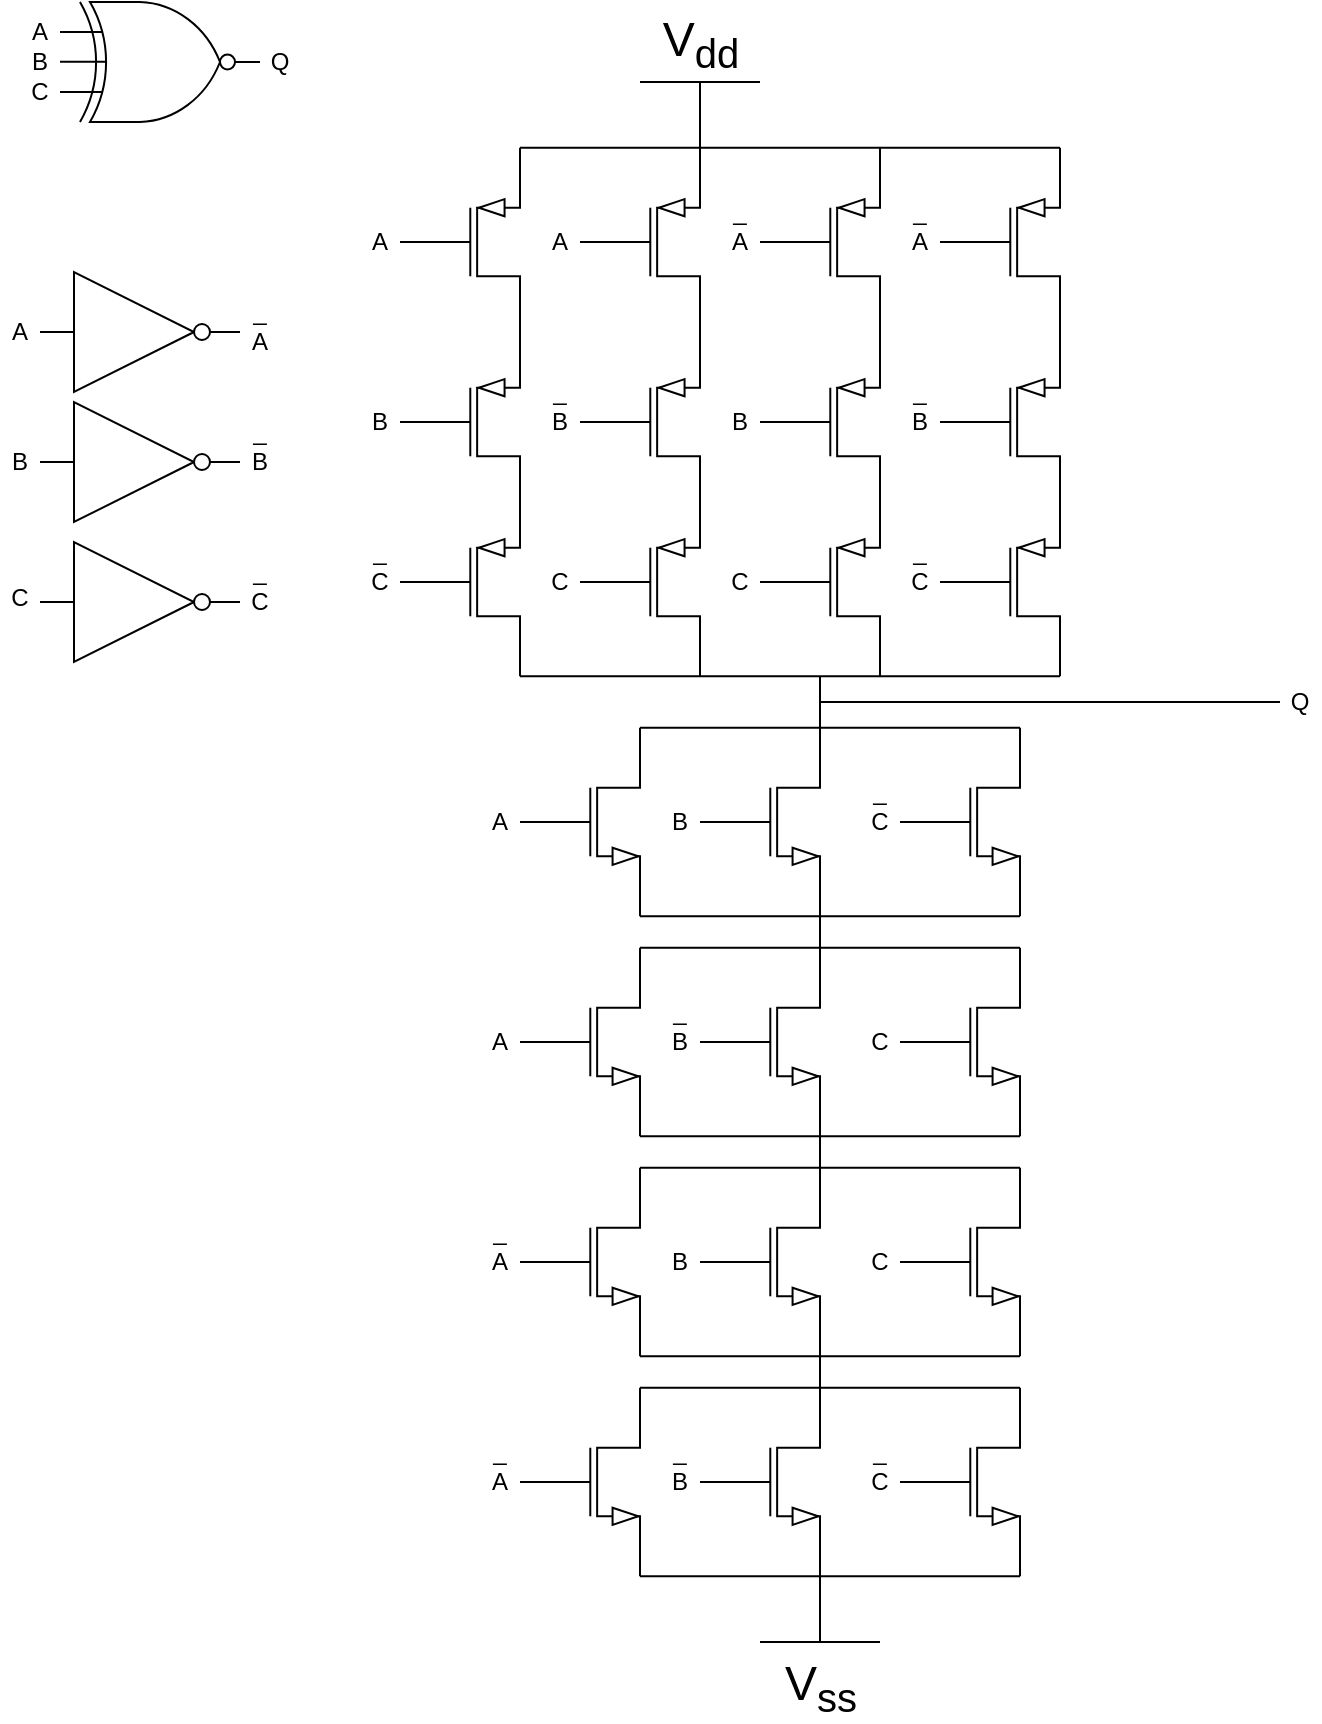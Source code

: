 <mxfile>
    <diagram id="k14P6phhwcBVU1g4eKgH" name="Page-1">
        <mxGraphModel dx="1866" dy="1058" grid="1" gridSize="10" guides="1" tooltips="1" connect="1" arrows="1" fold="1" page="1" pageScale="1" pageWidth="850" pageHeight="1100" math="0" shadow="0">
            <root>
                <mxCell id="0"/>
                <mxCell id="1" parent="0"/>
                <mxCell id="5" value="" style="group;movable=1;resizable=1;rotatable=1;deletable=1;editable=1;connectable=1;" vertex="1" connectable="0" parent="1">
                    <mxGeometry x="30" y="10" width="100" height="60" as="geometry"/>
                </mxCell>
                <mxCell id="4" value="" style="endArrow=none;html=1;" edge="1" parent="5">
                    <mxGeometry width="50" height="50" relative="1" as="geometry">
                        <mxPoint y="29.89" as="sourcePoint"/>
                        <mxPoint x="30" y="29.89" as="targetPoint"/>
                    </mxGeometry>
                </mxCell>
                <mxCell id="2" value="" style="verticalLabelPosition=bottom;shadow=0;dashed=0;align=center;html=1;verticalAlign=top;shape=mxgraph.electrical.logic_gates.logic_gate;operation=xor;negating=1;negSize=0.15;" vertex="1" parent="5">
                    <mxGeometry width="100" height="60" as="geometry"/>
                </mxCell>
                <mxCell id="58" style="edgeStyle=none;html=1;exitX=1;exitY=0;exitDx=0;exitDy=0;exitPerimeter=0;entryX=1;entryY=0;entryDx=0;entryDy=0;entryPerimeter=0;endArrow=none;endFill=0;" edge="1" parent="1" source="7" target="54">
                    <mxGeometry relative="1" as="geometry"/>
                </mxCell>
                <mxCell id="7" value="" style="verticalLabelPosition=bottom;shadow=0;dashed=0;align=center;html=1;verticalAlign=top;shape=mxgraph.electrical.transistors.pmos;pointerEvents=1;" vertex="1" parent="1">
                    <mxGeometry x="200" y="80" width="60" height="100" as="geometry"/>
                </mxCell>
                <mxCell id="11" style="edgeStyle=none;html=1;exitX=1;exitY=0;exitDx=0;exitDy=0;exitPerimeter=0;entryX=1;entryY=0;entryDx=0;entryDy=0;entryPerimeter=0;endArrow=none;endFill=0;" edge="1" parent="1" source="8" target="10">
                    <mxGeometry relative="1" as="geometry"/>
                </mxCell>
                <mxCell id="12" style="edgeStyle=none;html=1;exitX=1;exitY=1;exitDx=0;exitDy=0;exitPerimeter=0;entryX=1;entryY=1;entryDx=0;entryDy=0;entryPerimeter=0;endArrow=none;endFill=0;" edge="1" parent="1" source="8" target="10">
                    <mxGeometry relative="1" as="geometry"/>
                </mxCell>
                <mxCell id="8" value="" style="verticalLabelPosition=bottom;shadow=0;dashed=0;align=center;html=1;verticalAlign=top;shape=mxgraph.electrical.transistors.nmos;pointerEvents=1;" vertex="1" parent="1">
                    <mxGeometry x="260" y="370" width="60" height="100" as="geometry"/>
                </mxCell>
                <mxCell id="60" style="edgeStyle=none;html=1;exitX=1;exitY=0;exitDx=0;exitDy=0;exitPerimeter=0;endArrow=none;endFill=0;" edge="1" parent="1" source="9" target="53">
                    <mxGeometry relative="1" as="geometry"/>
                </mxCell>
                <mxCell id="9" value="" style="verticalLabelPosition=bottom;shadow=0;dashed=0;align=center;html=1;verticalAlign=top;shape=mxgraph.electrical.transistors.nmos;pointerEvents=1;" vertex="1" parent="1">
                    <mxGeometry x="350" y="370" width="60" height="100" as="geometry"/>
                </mxCell>
                <mxCell id="10" value="" style="verticalLabelPosition=bottom;shadow=0;dashed=0;align=center;html=1;verticalAlign=top;shape=mxgraph.electrical.transistors.nmos;pointerEvents=1;" vertex="1" parent="1">
                    <mxGeometry x="450" y="370" width="60" height="100" as="geometry"/>
                </mxCell>
                <mxCell id="18" style="edgeStyle=none;html=1;exitX=1;exitY=0;exitDx=0;exitDy=0;exitPerimeter=0;entryX=1;entryY=0;entryDx=0;entryDy=0;entryPerimeter=0;endArrow=none;endFill=0;" edge="1" parent="1" source="20" target="22">
                    <mxGeometry relative="1" as="geometry"/>
                </mxCell>
                <mxCell id="19" style="edgeStyle=none;html=1;exitX=1;exitY=1;exitDx=0;exitDy=0;exitPerimeter=0;entryX=1;entryY=1;entryDx=0;entryDy=0;entryPerimeter=0;endArrow=none;endFill=0;" edge="1" parent="1" source="20" target="22">
                    <mxGeometry relative="1" as="geometry"/>
                </mxCell>
                <mxCell id="20" value="" style="verticalLabelPosition=bottom;shadow=0;dashed=0;align=center;html=1;verticalAlign=top;shape=mxgraph.electrical.transistors.nmos;pointerEvents=1;" vertex="1" parent="1">
                    <mxGeometry x="260" y="480" width="60" height="100" as="geometry"/>
                </mxCell>
                <mxCell id="45" style="edgeStyle=none;html=1;exitX=1;exitY=0;exitDx=0;exitDy=0;exitPerimeter=0;entryX=1;entryY=1;entryDx=0;entryDy=0;entryPerimeter=0;endArrow=none;endFill=0;" edge="1" parent="1" source="21" target="9">
                    <mxGeometry relative="1" as="geometry"/>
                </mxCell>
                <mxCell id="21" value="" style="verticalLabelPosition=bottom;shadow=0;dashed=0;align=center;html=1;verticalAlign=top;shape=mxgraph.electrical.transistors.nmos;pointerEvents=1;" vertex="1" parent="1">
                    <mxGeometry x="350" y="480" width="60" height="100" as="geometry"/>
                </mxCell>
                <mxCell id="22" value="" style="verticalLabelPosition=bottom;shadow=0;dashed=0;align=center;html=1;verticalAlign=top;shape=mxgraph.electrical.transistors.nmos;pointerEvents=1;" vertex="1" parent="1">
                    <mxGeometry x="450" y="480" width="60" height="100" as="geometry"/>
                </mxCell>
                <mxCell id="33" style="edgeStyle=none;html=1;exitX=1;exitY=0;exitDx=0;exitDy=0;exitPerimeter=0;entryX=1;entryY=0;entryDx=0;entryDy=0;entryPerimeter=0;endArrow=none;endFill=0;" edge="1" parent="1" source="35" target="37">
                    <mxGeometry relative="1" as="geometry"/>
                </mxCell>
                <mxCell id="34" style="edgeStyle=none;html=1;exitX=1;exitY=1;exitDx=0;exitDy=0;exitPerimeter=0;entryX=1;entryY=1;entryDx=0;entryDy=0;entryPerimeter=0;endArrow=none;endFill=0;" edge="1" parent="1" source="35" target="37">
                    <mxGeometry relative="1" as="geometry"/>
                </mxCell>
                <mxCell id="35" value="" style="verticalLabelPosition=bottom;shadow=0;dashed=0;align=center;html=1;verticalAlign=top;shape=mxgraph.electrical.transistors.nmos;pointerEvents=1;" vertex="1" parent="1">
                    <mxGeometry x="260" y="590" width="60" height="100" as="geometry"/>
                </mxCell>
                <mxCell id="44" style="edgeStyle=none;html=1;exitX=1;exitY=0;exitDx=0;exitDy=0;exitPerimeter=0;entryX=1;entryY=1;entryDx=0;entryDy=0;entryPerimeter=0;endArrow=none;endFill=0;" edge="1" parent="1" source="36" target="21">
                    <mxGeometry relative="1" as="geometry"/>
                </mxCell>
                <mxCell id="36" value="" style="verticalLabelPosition=bottom;shadow=0;dashed=0;align=center;html=1;verticalAlign=top;shape=mxgraph.electrical.transistors.nmos;pointerEvents=1;" vertex="1" parent="1">
                    <mxGeometry x="350" y="590" width="60" height="100" as="geometry"/>
                </mxCell>
                <mxCell id="37" value="" style="verticalLabelPosition=bottom;shadow=0;dashed=0;align=center;html=1;verticalAlign=top;shape=mxgraph.electrical.transistors.nmos;pointerEvents=1;" vertex="1" parent="1">
                    <mxGeometry x="450" y="590" width="60" height="100" as="geometry"/>
                </mxCell>
                <mxCell id="38" style="edgeStyle=none;html=1;exitX=1;exitY=0;exitDx=0;exitDy=0;exitPerimeter=0;entryX=1;entryY=0;entryDx=0;entryDy=0;entryPerimeter=0;endArrow=none;endFill=0;" edge="1" parent="1" source="40" target="42">
                    <mxGeometry relative="1" as="geometry"/>
                </mxCell>
                <mxCell id="39" style="edgeStyle=none;html=1;exitX=1;exitY=1;exitDx=0;exitDy=0;exitPerimeter=0;entryX=1;entryY=1;entryDx=0;entryDy=0;entryPerimeter=0;endArrow=none;endFill=0;" edge="1" parent="1" source="40" target="42">
                    <mxGeometry relative="1" as="geometry"/>
                </mxCell>
                <mxCell id="40" value="" style="verticalLabelPosition=bottom;shadow=0;dashed=0;align=center;html=1;verticalAlign=top;shape=mxgraph.electrical.transistors.nmos;pointerEvents=1;" vertex="1" parent="1">
                    <mxGeometry x="260" y="700" width="60" height="100" as="geometry"/>
                </mxCell>
                <mxCell id="43" style="edgeStyle=none;html=1;exitX=1;exitY=0;exitDx=0;exitDy=0;exitPerimeter=0;entryX=1;entryY=1;entryDx=0;entryDy=0;entryPerimeter=0;endArrow=none;endFill=0;" edge="1" parent="1" source="41" target="36">
                    <mxGeometry relative="1" as="geometry"/>
                </mxCell>
                <mxCell id="41" value="" style="verticalLabelPosition=bottom;shadow=0;dashed=0;align=center;html=1;verticalAlign=top;shape=mxgraph.electrical.transistors.nmos;pointerEvents=1;" vertex="1" parent="1">
                    <mxGeometry x="350" y="700" width="60" height="100" as="geometry"/>
                </mxCell>
                <mxCell id="42" value="" style="verticalLabelPosition=bottom;shadow=0;dashed=0;align=center;html=1;verticalAlign=top;shape=mxgraph.electrical.transistors.nmos;pointerEvents=1;" vertex="1" parent="1">
                    <mxGeometry x="450" y="700" width="60" height="100" as="geometry"/>
                </mxCell>
                <mxCell id="46" value="" style="verticalLabelPosition=bottom;shadow=0;dashed=0;align=center;html=1;verticalAlign=top;shape=mxgraph.electrical.transistors.pmos;pointerEvents=1;" vertex="1" parent="1">
                    <mxGeometry x="200" y="170" width="60" height="100" as="geometry"/>
                </mxCell>
                <mxCell id="57" style="edgeStyle=none;html=1;exitX=1;exitY=1;exitDx=0;exitDy=0;exitPerimeter=0;entryX=1;entryY=1;entryDx=0;entryDy=0;entryPerimeter=0;endArrow=none;endFill=0;" edge="1" parent="1" source="47" target="56">
                    <mxGeometry relative="1" as="geometry"/>
                </mxCell>
                <mxCell id="47" value="" style="verticalLabelPosition=bottom;shadow=0;dashed=0;align=center;html=1;verticalAlign=top;shape=mxgraph.electrical.transistors.pmos;pointerEvents=1;" vertex="1" parent="1">
                    <mxGeometry x="200" y="250" width="60" height="100" as="geometry"/>
                </mxCell>
                <mxCell id="48" value="" style="verticalLabelPosition=bottom;shadow=0;dashed=0;align=center;html=1;verticalAlign=top;shape=mxgraph.electrical.transistors.pmos;pointerEvents=1;" vertex="1" parent="1">
                    <mxGeometry x="290" y="80" width="60" height="100" as="geometry"/>
                </mxCell>
                <mxCell id="49" value="" style="verticalLabelPosition=bottom;shadow=0;dashed=0;align=center;html=1;verticalAlign=top;shape=mxgraph.electrical.transistors.pmos;pointerEvents=1;" vertex="1" parent="1">
                    <mxGeometry x="290" y="170" width="60" height="100" as="geometry"/>
                </mxCell>
                <mxCell id="50" value="" style="verticalLabelPosition=bottom;shadow=0;dashed=0;align=center;html=1;verticalAlign=top;shape=mxgraph.electrical.transistors.pmos;pointerEvents=1;" vertex="1" parent="1">
                    <mxGeometry x="290" y="250" width="60" height="100" as="geometry"/>
                </mxCell>
                <mxCell id="51" value="" style="verticalLabelPosition=bottom;shadow=0;dashed=0;align=center;html=1;verticalAlign=top;shape=mxgraph.electrical.transistors.pmos;pointerEvents=1;" vertex="1" parent="1">
                    <mxGeometry x="380" y="80" width="60" height="100" as="geometry"/>
                </mxCell>
                <mxCell id="52" value="" style="verticalLabelPosition=bottom;shadow=0;dashed=0;align=center;html=1;verticalAlign=top;shape=mxgraph.electrical.transistors.pmos;pointerEvents=1;" vertex="1" parent="1">
                    <mxGeometry x="380" y="170" width="60" height="100" as="geometry"/>
                </mxCell>
                <mxCell id="53" value="" style="verticalLabelPosition=bottom;shadow=0;dashed=0;align=center;html=1;verticalAlign=top;shape=mxgraph.electrical.transistors.pmos;pointerEvents=1;" vertex="1" parent="1">
                    <mxGeometry x="380" y="250" width="60" height="100" as="geometry"/>
                </mxCell>
                <mxCell id="54" value="" style="verticalLabelPosition=bottom;shadow=0;dashed=0;align=center;html=1;verticalAlign=top;shape=mxgraph.electrical.transistors.pmos;pointerEvents=1;" vertex="1" parent="1">
                    <mxGeometry x="470" y="80" width="60" height="100" as="geometry"/>
                </mxCell>
                <mxCell id="55" value="" style="verticalLabelPosition=bottom;shadow=0;dashed=0;align=center;html=1;verticalAlign=top;shape=mxgraph.electrical.transistors.pmos;pointerEvents=1;" vertex="1" parent="1">
                    <mxGeometry x="470" y="170" width="60" height="100" as="geometry"/>
                </mxCell>
                <mxCell id="56" value="" style="verticalLabelPosition=bottom;shadow=0;dashed=0;align=center;html=1;verticalAlign=top;shape=mxgraph.electrical.transistors.pmos;pointerEvents=1;" vertex="1" parent="1">
                    <mxGeometry x="470" y="250" width="60" height="100" as="geometry"/>
                </mxCell>
                <mxCell id="61" value="" style="endArrow=none;html=1;" edge="1" parent="1">
                    <mxGeometry width="50" height="50" relative="1" as="geometry">
                        <mxPoint x="410" y="360" as="sourcePoint"/>
                        <mxPoint x="640" y="360" as="targetPoint"/>
                    </mxGeometry>
                </mxCell>
                <mxCell id="62" value="A" style="text;html=1;strokeColor=none;fillColor=none;align=center;verticalAlign=middle;whiteSpace=wrap;rounded=0;" vertex="1" parent="1">
                    <mxGeometry x="180" y="115" width="20" height="30" as="geometry"/>
                </mxCell>
                <mxCell id="63" value="B" style="text;html=1;strokeColor=none;fillColor=none;align=center;verticalAlign=middle;whiteSpace=wrap;rounded=0;" vertex="1" parent="1">
                    <mxGeometry x="180" y="205" width="20" height="30" as="geometry"/>
                </mxCell>
                <mxCell id="65" value="A" style="text;html=1;strokeColor=none;fillColor=none;align=center;verticalAlign=middle;whiteSpace=wrap;rounded=0;" vertex="1" parent="1">
                    <mxGeometry x="270" y="115" width="20" height="30" as="geometry"/>
                </mxCell>
                <mxCell id="67" value="C" style="text;html=1;strokeColor=none;fillColor=none;align=center;verticalAlign=middle;whiteSpace=wrap;rounded=0;" vertex="1" parent="1">
                    <mxGeometry x="270" y="285" width="20" height="30" as="geometry"/>
                </mxCell>
                <mxCell id="69" value="B" style="text;html=1;strokeColor=none;fillColor=none;align=center;verticalAlign=middle;whiteSpace=wrap;rounded=0;" vertex="1" parent="1">
                    <mxGeometry x="360" y="205" width="20" height="30" as="geometry"/>
                </mxCell>
                <mxCell id="70" value="C" style="text;html=1;strokeColor=none;fillColor=none;align=center;verticalAlign=middle;whiteSpace=wrap;rounded=0;" vertex="1" parent="1">
                    <mxGeometry x="360" y="285" width="20" height="30" as="geometry"/>
                </mxCell>
                <mxCell id="74" value="A" style="text;html=1;strokeColor=none;fillColor=none;align=center;verticalAlign=middle;whiteSpace=wrap;rounded=0;" vertex="1" parent="1">
                    <mxGeometry x="240" y="405" width="20" height="30" as="geometry"/>
                </mxCell>
                <mxCell id="76" value="B" style="text;html=1;strokeColor=none;fillColor=none;align=center;verticalAlign=middle;whiteSpace=wrap;rounded=0;" vertex="1" parent="1">
                    <mxGeometry x="330" y="405" width="20" height="30" as="geometry"/>
                </mxCell>
                <mxCell id="78" value="A" style="text;html=1;strokeColor=none;fillColor=none;align=center;verticalAlign=middle;whiteSpace=wrap;rounded=0;" vertex="1" parent="1">
                    <mxGeometry x="240" y="515" width="20" height="30" as="geometry"/>
                </mxCell>
                <mxCell id="80" value="C" style="text;html=1;strokeColor=none;fillColor=none;align=center;verticalAlign=middle;whiteSpace=wrap;rounded=0;" vertex="1" parent="1">
                    <mxGeometry x="430" y="515" width="20" height="30" as="geometry"/>
                </mxCell>
                <mxCell id="82" value="B" style="text;html=1;strokeColor=none;fillColor=none;align=center;verticalAlign=middle;whiteSpace=wrap;rounded=0;" vertex="1" parent="1">
                    <mxGeometry x="330" y="625" width="20" height="30" as="geometry"/>
                </mxCell>
                <mxCell id="83" value="C" style="text;html=1;strokeColor=none;fillColor=none;align=center;verticalAlign=middle;whiteSpace=wrap;rounded=0;" vertex="1" parent="1">
                    <mxGeometry x="430" y="625" width="20" height="30" as="geometry"/>
                </mxCell>
                <mxCell id="88" value="V&lt;sub&gt;ss&lt;/sub&gt;" style="pointerEvents=1;verticalLabelPosition=bottom;shadow=0;dashed=0;align=center;html=1;verticalAlign=top;shape=mxgraph.electrical.signal_sources.vss2;fontSize=24;flipV=1;" vertex="1" parent="1">
                    <mxGeometry x="380" y="790" width="60" height="40" as="geometry"/>
                </mxCell>
                <mxCell id="89" value="V&lt;sub&gt;dd&lt;/sub&gt;" style="verticalLabelPosition=top;verticalAlign=bottom;shape=mxgraph.electrical.signal_sources.vdd;shadow=0;dashed=0;align=center;strokeWidth=1;fontSize=24;html=1;flipV=1;" vertex="1" parent="1">
                    <mxGeometry x="320" y="50" width="60" height="40" as="geometry"/>
                </mxCell>
                <mxCell id="90" value="Q" style="text;html=1;strokeColor=none;fillColor=none;align=center;verticalAlign=middle;whiteSpace=wrap;rounded=0;" vertex="1" parent="1">
                    <mxGeometry x="640" y="350" width="20" height="20" as="geometry"/>
                </mxCell>
                <mxCell id="102" value="" style="group" vertex="1" connectable="0" parent="1">
                    <mxGeometry x="180" y="280" width="20" height="35" as="geometry"/>
                </mxCell>
                <mxCell id="103" value="C" style="text;html=1;strokeColor=none;fillColor=none;align=center;verticalAlign=middle;whiteSpace=wrap;rounded=0;" vertex="1" parent="102">
                    <mxGeometry y="5" width="20" height="30" as="geometry"/>
                </mxCell>
                <mxCell id="104" value="_" style="text;html=1;strokeColor=none;fillColor=none;align=center;verticalAlign=middle;whiteSpace=wrap;rounded=0;" vertex="1" parent="102">
                    <mxGeometry width="20" height="10" as="geometry"/>
                </mxCell>
                <mxCell id="106" value="" style="group" vertex="1" connectable="0" parent="1">
                    <mxGeometry x="450" y="280" width="20" height="35" as="geometry"/>
                </mxCell>
                <mxCell id="107" value="C" style="text;html=1;strokeColor=none;fillColor=none;align=center;verticalAlign=middle;whiteSpace=wrap;rounded=0;" vertex="1" parent="106">
                    <mxGeometry y="5" width="20" height="30" as="geometry"/>
                </mxCell>
                <mxCell id="108" value="_" style="text;html=1;strokeColor=none;fillColor=none;align=center;verticalAlign=middle;whiteSpace=wrap;rounded=0;" vertex="1" parent="106">
                    <mxGeometry width="20" height="10" as="geometry"/>
                </mxCell>
                <mxCell id="109" value="" style="group" vertex="1" connectable="0" parent="1">
                    <mxGeometry x="430" y="400" width="20" height="35" as="geometry"/>
                </mxCell>
                <mxCell id="110" value="C" style="text;html=1;strokeColor=none;fillColor=none;align=center;verticalAlign=middle;whiteSpace=wrap;rounded=0;" vertex="1" parent="109">
                    <mxGeometry y="5" width="20" height="30" as="geometry"/>
                </mxCell>
                <mxCell id="111" value="_" style="text;html=1;strokeColor=none;fillColor=none;align=center;verticalAlign=middle;whiteSpace=wrap;rounded=0;" vertex="1" parent="109">
                    <mxGeometry width="20" height="10" as="geometry"/>
                </mxCell>
                <mxCell id="112" value="" style="group" vertex="1" connectable="0" parent="1">
                    <mxGeometry x="430" y="730" width="20" height="35" as="geometry"/>
                </mxCell>
                <mxCell id="113" value="C" style="text;html=1;strokeColor=none;fillColor=none;align=center;verticalAlign=middle;whiteSpace=wrap;rounded=0;" vertex="1" parent="112">
                    <mxGeometry y="5" width="20" height="30" as="geometry"/>
                </mxCell>
                <mxCell id="114" value="_" style="text;html=1;strokeColor=none;fillColor=none;align=center;verticalAlign=middle;whiteSpace=wrap;rounded=0;" vertex="1" parent="112">
                    <mxGeometry width="20" height="10" as="geometry"/>
                </mxCell>
                <mxCell id="115" value="" style="group" vertex="1" connectable="0" parent="1">
                    <mxGeometry x="240" y="620" width="20" height="35" as="geometry"/>
                </mxCell>
                <mxCell id="116" value="A" style="text;html=1;strokeColor=none;fillColor=none;align=center;verticalAlign=middle;whiteSpace=wrap;rounded=0;" vertex="1" parent="115">
                    <mxGeometry y="5" width="20" height="30" as="geometry"/>
                </mxCell>
                <mxCell id="117" value="_" style="text;html=1;strokeColor=none;fillColor=none;align=center;verticalAlign=middle;whiteSpace=wrap;rounded=0;" vertex="1" parent="115">
                    <mxGeometry width="20" height="10" as="geometry"/>
                </mxCell>
                <mxCell id="118" value="" style="group" vertex="1" connectable="0" parent="1">
                    <mxGeometry x="240" y="730" width="20" height="35" as="geometry"/>
                </mxCell>
                <mxCell id="119" value="A" style="text;html=1;strokeColor=none;fillColor=none;align=center;verticalAlign=middle;whiteSpace=wrap;rounded=0;" vertex="1" parent="118">
                    <mxGeometry y="5" width="20" height="30" as="geometry"/>
                </mxCell>
                <mxCell id="120" value="_" style="text;html=1;strokeColor=none;fillColor=none;align=center;verticalAlign=middle;whiteSpace=wrap;rounded=0;" vertex="1" parent="118">
                    <mxGeometry width="20" height="10" as="geometry"/>
                </mxCell>
                <mxCell id="121" value="" style="group" vertex="1" connectable="0" parent="1">
                    <mxGeometry x="360" y="110" width="20" height="35" as="geometry"/>
                </mxCell>
                <mxCell id="122" value="A" style="text;html=1;strokeColor=none;fillColor=none;align=center;verticalAlign=middle;whiteSpace=wrap;rounded=0;" vertex="1" parent="121">
                    <mxGeometry y="5" width="20" height="30" as="geometry"/>
                </mxCell>
                <mxCell id="123" value="_" style="text;html=1;strokeColor=none;fillColor=none;align=center;verticalAlign=middle;whiteSpace=wrap;rounded=0;" vertex="1" parent="121">
                    <mxGeometry width="20" height="10" as="geometry"/>
                </mxCell>
                <mxCell id="125" value="" style="group" vertex="1" connectable="0" parent="1">
                    <mxGeometry x="450" y="110" width="20" height="35" as="geometry"/>
                </mxCell>
                <mxCell id="126" value="A" style="text;html=1;strokeColor=none;fillColor=none;align=center;verticalAlign=middle;whiteSpace=wrap;rounded=0;" vertex="1" parent="125">
                    <mxGeometry y="5" width="20" height="30" as="geometry"/>
                </mxCell>
                <mxCell id="127" value="_" style="text;html=1;strokeColor=none;fillColor=none;align=center;verticalAlign=middle;whiteSpace=wrap;rounded=0;" vertex="1" parent="125">
                    <mxGeometry width="20" height="10" as="geometry"/>
                </mxCell>
                <mxCell id="128" value="" style="group" vertex="1" connectable="0" parent="1">
                    <mxGeometry x="270" y="200" width="20" height="35" as="geometry"/>
                </mxCell>
                <mxCell id="129" value="B" style="text;html=1;strokeColor=none;fillColor=none;align=center;verticalAlign=middle;whiteSpace=wrap;rounded=0;" vertex="1" parent="128">
                    <mxGeometry y="5" width="20" height="30" as="geometry"/>
                </mxCell>
                <mxCell id="130" value="_" style="text;html=1;strokeColor=none;fillColor=none;align=center;verticalAlign=middle;whiteSpace=wrap;rounded=0;" vertex="1" parent="128">
                    <mxGeometry width="20" height="10" as="geometry"/>
                </mxCell>
                <mxCell id="131" value="" style="group" vertex="1" connectable="0" parent="1">
                    <mxGeometry x="450" y="200" width="20" height="35" as="geometry"/>
                </mxCell>
                <mxCell id="132" value="B" style="text;html=1;strokeColor=none;fillColor=none;align=center;verticalAlign=middle;whiteSpace=wrap;rounded=0;" vertex="1" parent="131">
                    <mxGeometry y="5" width="20" height="30" as="geometry"/>
                </mxCell>
                <mxCell id="133" value="_" style="text;html=1;strokeColor=none;fillColor=none;align=center;verticalAlign=middle;whiteSpace=wrap;rounded=0;" vertex="1" parent="131">
                    <mxGeometry width="20" height="10" as="geometry"/>
                </mxCell>
                <mxCell id="134" value="" style="group" vertex="1" connectable="0" parent="1">
                    <mxGeometry x="330" y="730" width="20" height="35" as="geometry"/>
                </mxCell>
                <mxCell id="135" value="B" style="text;html=1;strokeColor=none;fillColor=none;align=center;verticalAlign=middle;whiteSpace=wrap;rounded=0;" vertex="1" parent="134">
                    <mxGeometry y="5" width="20" height="30" as="geometry"/>
                </mxCell>
                <mxCell id="136" value="_" style="text;html=1;strokeColor=none;fillColor=none;align=center;verticalAlign=middle;whiteSpace=wrap;rounded=0;" vertex="1" parent="134">
                    <mxGeometry width="20" height="10" as="geometry"/>
                </mxCell>
                <mxCell id="137" value="" style="group" vertex="1" connectable="0" parent="1">
                    <mxGeometry x="330" y="510" width="20" height="35" as="geometry"/>
                </mxCell>
                <mxCell id="138" value="B" style="text;html=1;strokeColor=none;fillColor=none;align=center;verticalAlign=middle;whiteSpace=wrap;rounded=0;" vertex="1" parent="137">
                    <mxGeometry y="5" width="20" height="30" as="geometry"/>
                </mxCell>
                <mxCell id="139" value="_" style="text;html=1;strokeColor=none;fillColor=none;align=center;verticalAlign=middle;whiteSpace=wrap;rounded=0;" vertex="1" parent="137">
                    <mxGeometry width="20" height="10" as="geometry"/>
                </mxCell>
                <mxCell id="140" value="A" style="text;html=1;strokeColor=none;fillColor=none;align=center;verticalAlign=middle;whiteSpace=wrap;rounded=0;" vertex="1" parent="1">
                    <mxGeometry x="10" y="10" width="20" height="30" as="geometry"/>
                </mxCell>
                <mxCell id="141" value="B" style="text;html=1;strokeColor=none;fillColor=none;align=center;verticalAlign=middle;whiteSpace=wrap;rounded=0;" vertex="1" parent="1">
                    <mxGeometry x="10" y="25" width="20" height="30" as="geometry"/>
                </mxCell>
                <mxCell id="142" value="C" style="text;html=1;strokeColor=none;fillColor=none;align=center;verticalAlign=middle;whiteSpace=wrap;rounded=0;" vertex="1" parent="1">
                    <mxGeometry x="10" y="40" width="20" height="30" as="geometry"/>
                </mxCell>
                <mxCell id="143" value="Q" style="text;html=1;strokeColor=none;fillColor=none;align=center;verticalAlign=middle;whiteSpace=wrap;rounded=0;" vertex="1" parent="1">
                    <mxGeometry x="130" y="25" width="20" height="30" as="geometry"/>
                </mxCell>
                <mxCell id="145" value="" style="verticalLabelPosition=bottom;shadow=0;dashed=0;align=center;html=1;verticalAlign=top;shape=mxgraph.electrical.logic_gates.inverter_2" vertex="1" parent="1">
                    <mxGeometry x="20" y="145" width="100" height="60" as="geometry"/>
                </mxCell>
                <mxCell id="146" value="" style="verticalLabelPosition=bottom;shadow=0;dashed=0;align=center;html=1;verticalAlign=top;shape=mxgraph.electrical.logic_gates.inverter_2" vertex="1" parent="1">
                    <mxGeometry x="20" y="210" width="100" height="60" as="geometry"/>
                </mxCell>
                <mxCell id="147" value="" style="verticalLabelPosition=bottom;shadow=0;dashed=0;align=center;html=1;verticalAlign=top;shape=mxgraph.electrical.logic_gates.inverter_2" vertex="1" parent="1">
                    <mxGeometry x="20" y="280" width="100" height="60" as="geometry"/>
                </mxCell>
                <mxCell id="148" value="A" style="text;html=1;strokeColor=none;fillColor=none;align=center;verticalAlign=middle;whiteSpace=wrap;rounded=0;" vertex="1" parent="1">
                    <mxGeometry y="160" width="20" height="30" as="geometry"/>
                </mxCell>
                <mxCell id="149" value="B" style="text;html=1;strokeColor=none;fillColor=none;align=center;verticalAlign=middle;whiteSpace=wrap;rounded=0;" vertex="1" parent="1">
                    <mxGeometry y="225" width="20" height="30" as="geometry"/>
                </mxCell>
                <mxCell id="150" value="C" style="text;html=1;strokeColor=none;fillColor=none;align=center;verticalAlign=middle;whiteSpace=wrap;rounded=0;" vertex="1" parent="1">
                    <mxGeometry y="292.5" width="20" height="30" as="geometry"/>
                </mxCell>
                <mxCell id="151" value="" style="group" vertex="1" connectable="0" parent="1">
                    <mxGeometry x="120" y="290" width="20" height="35" as="geometry"/>
                </mxCell>
                <mxCell id="152" value="C" style="text;html=1;strokeColor=none;fillColor=none;align=center;verticalAlign=middle;whiteSpace=wrap;rounded=0;" vertex="1" parent="151">
                    <mxGeometry y="5" width="20" height="30" as="geometry"/>
                </mxCell>
                <mxCell id="153" value="_" style="text;html=1;strokeColor=none;fillColor=none;align=center;verticalAlign=middle;whiteSpace=wrap;rounded=0;" vertex="1" parent="151">
                    <mxGeometry width="20" height="10" as="geometry"/>
                </mxCell>
                <mxCell id="154" value="" style="group" vertex="1" connectable="0" parent="1">
                    <mxGeometry x="120" y="220" width="20" height="35" as="geometry"/>
                </mxCell>
                <mxCell id="155" value="B" style="text;html=1;strokeColor=none;fillColor=none;align=center;verticalAlign=middle;whiteSpace=wrap;rounded=0;" vertex="1" parent="154">
                    <mxGeometry y="5" width="20" height="30" as="geometry"/>
                </mxCell>
                <mxCell id="156" value="_" style="text;html=1;strokeColor=none;fillColor=none;align=center;verticalAlign=middle;whiteSpace=wrap;rounded=0;" vertex="1" parent="154">
                    <mxGeometry width="20" height="10" as="geometry"/>
                </mxCell>
                <mxCell id="160" value="" style="group" vertex="1" connectable="0" parent="1">
                    <mxGeometry x="120" y="160" width="20" height="35" as="geometry"/>
                </mxCell>
                <mxCell id="161" value="A" style="text;html=1;strokeColor=none;fillColor=none;align=center;verticalAlign=middle;whiteSpace=wrap;rounded=0;" vertex="1" parent="160">
                    <mxGeometry y="5" width="20" height="30" as="geometry"/>
                </mxCell>
                <mxCell id="162" value="_" style="text;html=1;strokeColor=none;fillColor=none;align=center;verticalAlign=middle;whiteSpace=wrap;rounded=0;" vertex="1" parent="160">
                    <mxGeometry width="20" height="10" as="geometry"/>
                </mxCell>
            </root>
        </mxGraphModel>
    </diagram>
</mxfile>